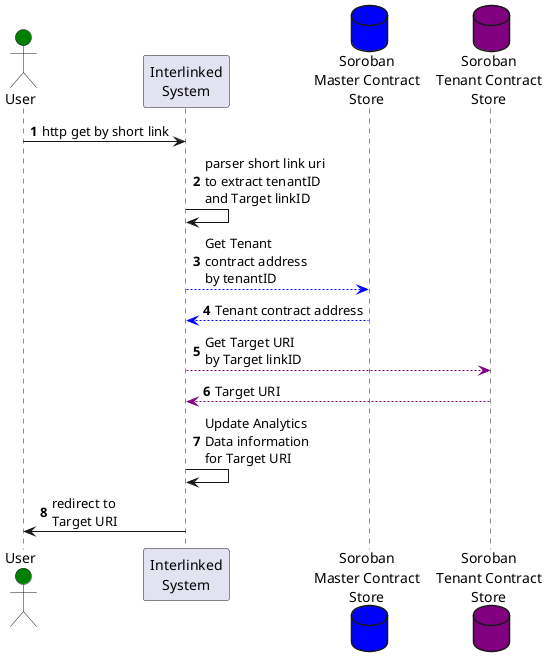 @startuml
'https://plantuml.com/sequence-diagram

actor "User" as User #green
participant "Interlinked\nSystem" as Interlinked
database "Soroban\nMaster Contract\nStore" as Soroban_Master #Blue
database "Soroban\nTenant Contract\nStore" as Soroban_Tenant #Purple

autonumber

User -> Interlinked: http get by short link
Interlinked -> Interlinked: parser short link uri\nto extract tenantID\nand Target linkID
Interlinked -[#Blue]-> Soroban_Master: Get Tenant\ncontract address\nby tenantID
Soroban_Master -[#Blue]-> Interlinked: Tenant contract address
Interlinked -[#Purple]--> Soroban_Tenant: Get Target URI\nby Target linkID
Soroban_Tenant -[#Purple]--> Interlinked: Target URI
Interlinked -> Interlinked : Update Analytics\nData information\nfor Target URI
Interlinked -> User: redirect to\nTarget URI

@enduml
